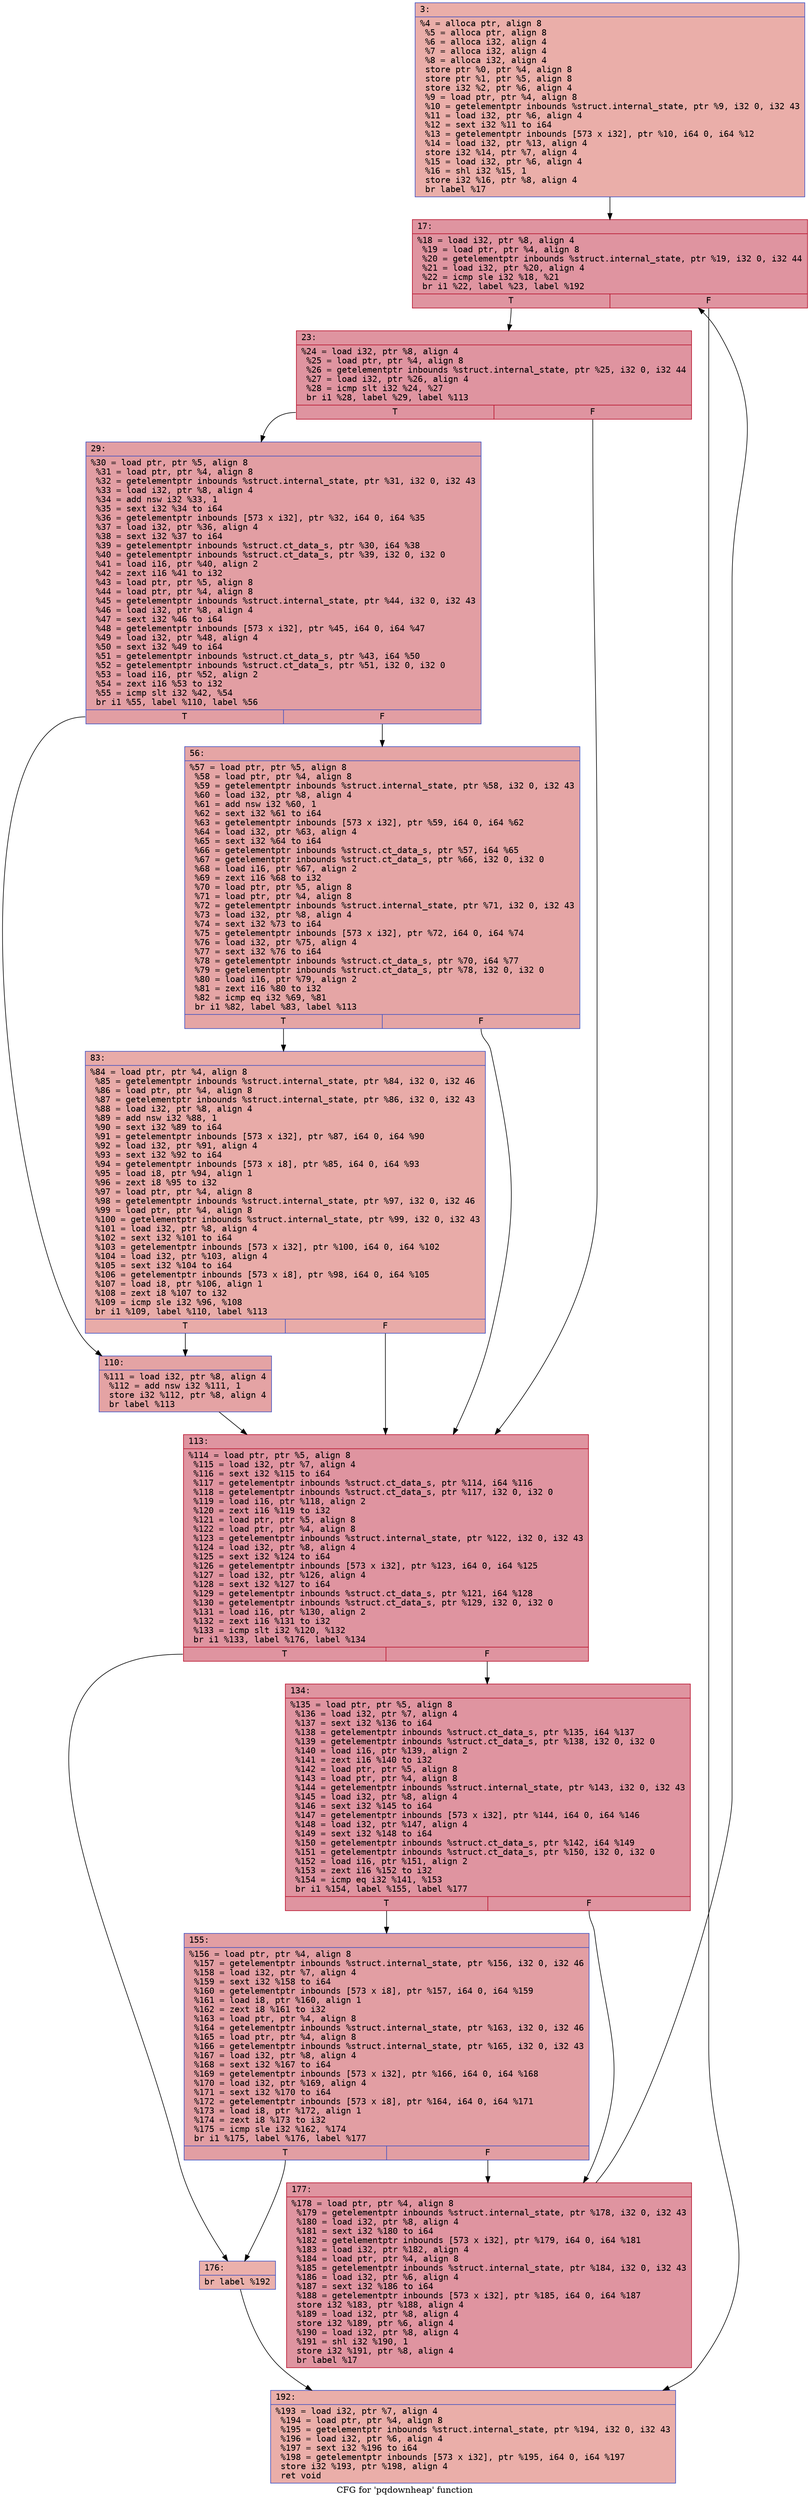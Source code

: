 digraph "CFG for 'pqdownheap' function" {
	label="CFG for 'pqdownheap' function";

	Node0x600002a45c20 [shape=record,color="#3d50c3ff", style=filled, fillcolor="#d0473d70" fontname="Courier",label="{3:\l|  %4 = alloca ptr, align 8\l  %5 = alloca ptr, align 8\l  %6 = alloca i32, align 4\l  %7 = alloca i32, align 4\l  %8 = alloca i32, align 4\l  store ptr %0, ptr %4, align 8\l  store ptr %1, ptr %5, align 8\l  store i32 %2, ptr %6, align 4\l  %9 = load ptr, ptr %4, align 8\l  %10 = getelementptr inbounds %struct.internal_state, ptr %9, i32 0, i32 43\l  %11 = load i32, ptr %6, align 4\l  %12 = sext i32 %11 to i64\l  %13 = getelementptr inbounds [573 x i32], ptr %10, i64 0, i64 %12\l  %14 = load i32, ptr %13, align 4\l  store i32 %14, ptr %7, align 4\l  %15 = load i32, ptr %6, align 4\l  %16 = shl i32 %15, 1\l  store i32 %16, ptr %8, align 4\l  br label %17\l}"];
	Node0x600002a45c20 -> Node0x600002a45c70[tooltip="3 -> 17\nProbability 100.00%" ];
	Node0x600002a45c70 [shape=record,color="#b70d28ff", style=filled, fillcolor="#b70d2870" fontname="Courier",label="{17:\l|  %18 = load i32, ptr %8, align 4\l  %19 = load ptr, ptr %4, align 8\l  %20 = getelementptr inbounds %struct.internal_state, ptr %19, i32 0, i32 44\l  %21 = load i32, ptr %20, align 4\l  %22 = icmp sle i32 %18, %21\l  br i1 %22, label %23, label %192\l|{<s0>T|<s1>F}}"];
	Node0x600002a45c70:s0 -> Node0x600002a45cc0[tooltip="17 -> 23\nProbability 96.88%" ];
	Node0x600002a45c70:s1 -> Node0x600002a45fe0[tooltip="17 -> 192\nProbability 3.12%" ];
	Node0x600002a45cc0 [shape=record,color="#b70d28ff", style=filled, fillcolor="#b70d2870" fontname="Courier",label="{23:\l|  %24 = load i32, ptr %8, align 4\l  %25 = load ptr, ptr %4, align 8\l  %26 = getelementptr inbounds %struct.internal_state, ptr %25, i32 0, i32 44\l  %27 = load i32, ptr %26, align 4\l  %28 = icmp slt i32 %24, %27\l  br i1 %28, label %29, label %113\l|{<s0>T|<s1>F}}"];
	Node0x600002a45cc0:s0 -> Node0x600002a45d10[tooltip="23 -> 29\nProbability 50.00%" ];
	Node0x600002a45cc0:s1 -> Node0x600002a45e50[tooltip="23 -> 113\nProbability 50.00%" ];
	Node0x600002a45d10 [shape=record,color="#3d50c3ff", style=filled, fillcolor="#be242e70" fontname="Courier",label="{29:\l|  %30 = load ptr, ptr %5, align 8\l  %31 = load ptr, ptr %4, align 8\l  %32 = getelementptr inbounds %struct.internal_state, ptr %31, i32 0, i32 43\l  %33 = load i32, ptr %8, align 4\l  %34 = add nsw i32 %33, 1\l  %35 = sext i32 %34 to i64\l  %36 = getelementptr inbounds [573 x i32], ptr %32, i64 0, i64 %35\l  %37 = load i32, ptr %36, align 4\l  %38 = sext i32 %37 to i64\l  %39 = getelementptr inbounds %struct.ct_data_s, ptr %30, i64 %38\l  %40 = getelementptr inbounds %struct.ct_data_s, ptr %39, i32 0, i32 0\l  %41 = load i16, ptr %40, align 2\l  %42 = zext i16 %41 to i32\l  %43 = load ptr, ptr %5, align 8\l  %44 = load ptr, ptr %4, align 8\l  %45 = getelementptr inbounds %struct.internal_state, ptr %44, i32 0, i32 43\l  %46 = load i32, ptr %8, align 4\l  %47 = sext i32 %46 to i64\l  %48 = getelementptr inbounds [573 x i32], ptr %45, i64 0, i64 %47\l  %49 = load i32, ptr %48, align 4\l  %50 = sext i32 %49 to i64\l  %51 = getelementptr inbounds %struct.ct_data_s, ptr %43, i64 %50\l  %52 = getelementptr inbounds %struct.ct_data_s, ptr %51, i32 0, i32 0\l  %53 = load i16, ptr %52, align 2\l  %54 = zext i16 %53 to i32\l  %55 = icmp slt i32 %42, %54\l  br i1 %55, label %110, label %56\l|{<s0>T|<s1>F}}"];
	Node0x600002a45d10:s0 -> Node0x600002a45e00[tooltip="29 -> 110\nProbability 50.00%" ];
	Node0x600002a45d10:s1 -> Node0x600002a45d60[tooltip="29 -> 56\nProbability 50.00%" ];
	Node0x600002a45d60 [shape=record,color="#3d50c3ff", style=filled, fillcolor="#c5333470" fontname="Courier",label="{56:\l|  %57 = load ptr, ptr %5, align 8\l  %58 = load ptr, ptr %4, align 8\l  %59 = getelementptr inbounds %struct.internal_state, ptr %58, i32 0, i32 43\l  %60 = load i32, ptr %8, align 4\l  %61 = add nsw i32 %60, 1\l  %62 = sext i32 %61 to i64\l  %63 = getelementptr inbounds [573 x i32], ptr %59, i64 0, i64 %62\l  %64 = load i32, ptr %63, align 4\l  %65 = sext i32 %64 to i64\l  %66 = getelementptr inbounds %struct.ct_data_s, ptr %57, i64 %65\l  %67 = getelementptr inbounds %struct.ct_data_s, ptr %66, i32 0, i32 0\l  %68 = load i16, ptr %67, align 2\l  %69 = zext i16 %68 to i32\l  %70 = load ptr, ptr %5, align 8\l  %71 = load ptr, ptr %4, align 8\l  %72 = getelementptr inbounds %struct.internal_state, ptr %71, i32 0, i32 43\l  %73 = load i32, ptr %8, align 4\l  %74 = sext i32 %73 to i64\l  %75 = getelementptr inbounds [573 x i32], ptr %72, i64 0, i64 %74\l  %76 = load i32, ptr %75, align 4\l  %77 = sext i32 %76 to i64\l  %78 = getelementptr inbounds %struct.ct_data_s, ptr %70, i64 %77\l  %79 = getelementptr inbounds %struct.ct_data_s, ptr %78, i32 0, i32 0\l  %80 = load i16, ptr %79, align 2\l  %81 = zext i16 %80 to i32\l  %82 = icmp eq i32 %69, %81\l  br i1 %82, label %83, label %113\l|{<s0>T|<s1>F}}"];
	Node0x600002a45d60:s0 -> Node0x600002a45db0[tooltip="56 -> 83\nProbability 50.00%" ];
	Node0x600002a45d60:s1 -> Node0x600002a45e50[tooltip="56 -> 113\nProbability 50.00%" ];
	Node0x600002a45db0 [shape=record,color="#3d50c3ff", style=filled, fillcolor="#cc403a70" fontname="Courier",label="{83:\l|  %84 = load ptr, ptr %4, align 8\l  %85 = getelementptr inbounds %struct.internal_state, ptr %84, i32 0, i32 46\l  %86 = load ptr, ptr %4, align 8\l  %87 = getelementptr inbounds %struct.internal_state, ptr %86, i32 0, i32 43\l  %88 = load i32, ptr %8, align 4\l  %89 = add nsw i32 %88, 1\l  %90 = sext i32 %89 to i64\l  %91 = getelementptr inbounds [573 x i32], ptr %87, i64 0, i64 %90\l  %92 = load i32, ptr %91, align 4\l  %93 = sext i32 %92 to i64\l  %94 = getelementptr inbounds [573 x i8], ptr %85, i64 0, i64 %93\l  %95 = load i8, ptr %94, align 1\l  %96 = zext i8 %95 to i32\l  %97 = load ptr, ptr %4, align 8\l  %98 = getelementptr inbounds %struct.internal_state, ptr %97, i32 0, i32 46\l  %99 = load ptr, ptr %4, align 8\l  %100 = getelementptr inbounds %struct.internal_state, ptr %99, i32 0, i32 43\l  %101 = load i32, ptr %8, align 4\l  %102 = sext i32 %101 to i64\l  %103 = getelementptr inbounds [573 x i32], ptr %100, i64 0, i64 %102\l  %104 = load i32, ptr %103, align 4\l  %105 = sext i32 %104 to i64\l  %106 = getelementptr inbounds [573 x i8], ptr %98, i64 0, i64 %105\l  %107 = load i8, ptr %106, align 1\l  %108 = zext i8 %107 to i32\l  %109 = icmp sle i32 %96, %108\l  br i1 %109, label %110, label %113\l|{<s0>T|<s1>F}}"];
	Node0x600002a45db0:s0 -> Node0x600002a45e00[tooltip="83 -> 110\nProbability 50.00%" ];
	Node0x600002a45db0:s1 -> Node0x600002a45e50[tooltip="83 -> 113\nProbability 50.00%" ];
	Node0x600002a45e00 [shape=record,color="#3d50c3ff", style=filled, fillcolor="#c32e3170" fontname="Courier",label="{110:\l|  %111 = load i32, ptr %8, align 4\l  %112 = add nsw i32 %111, 1\l  store i32 %112, ptr %8, align 4\l  br label %113\l}"];
	Node0x600002a45e00 -> Node0x600002a45e50[tooltip="110 -> 113\nProbability 100.00%" ];
	Node0x600002a45e50 [shape=record,color="#b70d28ff", style=filled, fillcolor="#b70d2870" fontname="Courier",label="{113:\l|  %114 = load ptr, ptr %5, align 8\l  %115 = load i32, ptr %7, align 4\l  %116 = sext i32 %115 to i64\l  %117 = getelementptr inbounds %struct.ct_data_s, ptr %114, i64 %116\l  %118 = getelementptr inbounds %struct.ct_data_s, ptr %117, i32 0, i32 0\l  %119 = load i16, ptr %118, align 2\l  %120 = zext i16 %119 to i32\l  %121 = load ptr, ptr %5, align 8\l  %122 = load ptr, ptr %4, align 8\l  %123 = getelementptr inbounds %struct.internal_state, ptr %122, i32 0, i32 43\l  %124 = load i32, ptr %8, align 4\l  %125 = sext i32 %124 to i64\l  %126 = getelementptr inbounds [573 x i32], ptr %123, i64 0, i64 %125\l  %127 = load i32, ptr %126, align 4\l  %128 = sext i32 %127 to i64\l  %129 = getelementptr inbounds %struct.ct_data_s, ptr %121, i64 %128\l  %130 = getelementptr inbounds %struct.ct_data_s, ptr %129, i32 0, i32 0\l  %131 = load i16, ptr %130, align 2\l  %132 = zext i16 %131 to i32\l  %133 = icmp slt i32 %120, %132\l  br i1 %133, label %176, label %134\l|{<s0>T|<s1>F}}"];
	Node0x600002a45e50:s0 -> Node0x600002a45f40[tooltip="113 -> 176\nProbability 3.12%" ];
	Node0x600002a45e50:s1 -> Node0x600002a45ea0[tooltip="113 -> 134\nProbability 96.88%" ];
	Node0x600002a45ea0 [shape=record,color="#b70d28ff", style=filled, fillcolor="#b70d2870" fontname="Courier",label="{134:\l|  %135 = load ptr, ptr %5, align 8\l  %136 = load i32, ptr %7, align 4\l  %137 = sext i32 %136 to i64\l  %138 = getelementptr inbounds %struct.ct_data_s, ptr %135, i64 %137\l  %139 = getelementptr inbounds %struct.ct_data_s, ptr %138, i32 0, i32 0\l  %140 = load i16, ptr %139, align 2\l  %141 = zext i16 %140 to i32\l  %142 = load ptr, ptr %5, align 8\l  %143 = load ptr, ptr %4, align 8\l  %144 = getelementptr inbounds %struct.internal_state, ptr %143, i32 0, i32 43\l  %145 = load i32, ptr %8, align 4\l  %146 = sext i32 %145 to i64\l  %147 = getelementptr inbounds [573 x i32], ptr %144, i64 0, i64 %146\l  %148 = load i32, ptr %147, align 4\l  %149 = sext i32 %148 to i64\l  %150 = getelementptr inbounds %struct.ct_data_s, ptr %142, i64 %149\l  %151 = getelementptr inbounds %struct.ct_data_s, ptr %150, i32 0, i32 0\l  %152 = load i16, ptr %151, align 2\l  %153 = zext i16 %152 to i32\l  %154 = icmp eq i32 %141, %153\l  br i1 %154, label %155, label %177\l|{<s0>T|<s1>F}}"];
	Node0x600002a45ea0:s0 -> Node0x600002a45ef0[tooltip="134 -> 155\nProbability 50.00%" ];
	Node0x600002a45ea0:s1 -> Node0x600002a45f90[tooltip="134 -> 177\nProbability 50.00%" ];
	Node0x600002a45ef0 [shape=record,color="#3d50c3ff", style=filled, fillcolor="#be242e70" fontname="Courier",label="{155:\l|  %156 = load ptr, ptr %4, align 8\l  %157 = getelementptr inbounds %struct.internal_state, ptr %156, i32 0, i32 46\l  %158 = load i32, ptr %7, align 4\l  %159 = sext i32 %158 to i64\l  %160 = getelementptr inbounds [573 x i8], ptr %157, i64 0, i64 %159\l  %161 = load i8, ptr %160, align 1\l  %162 = zext i8 %161 to i32\l  %163 = load ptr, ptr %4, align 8\l  %164 = getelementptr inbounds %struct.internal_state, ptr %163, i32 0, i32 46\l  %165 = load ptr, ptr %4, align 8\l  %166 = getelementptr inbounds %struct.internal_state, ptr %165, i32 0, i32 43\l  %167 = load i32, ptr %8, align 4\l  %168 = sext i32 %167 to i64\l  %169 = getelementptr inbounds [573 x i32], ptr %166, i64 0, i64 %168\l  %170 = load i32, ptr %169, align 4\l  %171 = sext i32 %170 to i64\l  %172 = getelementptr inbounds [573 x i8], ptr %164, i64 0, i64 %171\l  %173 = load i8, ptr %172, align 1\l  %174 = zext i8 %173 to i32\l  %175 = icmp sle i32 %162, %174\l  br i1 %175, label %176, label %177\l|{<s0>T|<s1>F}}"];
	Node0x600002a45ef0:s0 -> Node0x600002a45f40[tooltip="155 -> 176\nProbability 3.12%" ];
	Node0x600002a45ef0:s1 -> Node0x600002a45f90[tooltip="155 -> 177\nProbability 96.88%" ];
	Node0x600002a45f40 [shape=record,color="#3d50c3ff", style=filled, fillcolor="#d24b4070" fontname="Courier",label="{176:\l|  br label %192\l}"];
	Node0x600002a45f40 -> Node0x600002a45fe0[tooltip="176 -> 192\nProbability 100.00%" ];
	Node0x600002a45f90 [shape=record,color="#b70d28ff", style=filled, fillcolor="#b70d2870" fontname="Courier",label="{177:\l|  %178 = load ptr, ptr %4, align 8\l  %179 = getelementptr inbounds %struct.internal_state, ptr %178, i32 0, i32 43\l  %180 = load i32, ptr %8, align 4\l  %181 = sext i32 %180 to i64\l  %182 = getelementptr inbounds [573 x i32], ptr %179, i64 0, i64 %181\l  %183 = load i32, ptr %182, align 4\l  %184 = load ptr, ptr %4, align 8\l  %185 = getelementptr inbounds %struct.internal_state, ptr %184, i32 0, i32 43\l  %186 = load i32, ptr %6, align 4\l  %187 = sext i32 %186 to i64\l  %188 = getelementptr inbounds [573 x i32], ptr %185, i64 0, i64 %187\l  store i32 %183, ptr %188, align 4\l  %189 = load i32, ptr %8, align 4\l  store i32 %189, ptr %6, align 4\l  %190 = load i32, ptr %8, align 4\l  %191 = shl i32 %190, 1\l  store i32 %191, ptr %8, align 4\l  br label %17\l}"];
	Node0x600002a45f90 -> Node0x600002a45c70[tooltip="177 -> 17\nProbability 100.00%" ];
	Node0x600002a45fe0 [shape=record,color="#3d50c3ff", style=filled, fillcolor="#d0473d70" fontname="Courier",label="{192:\l|  %193 = load i32, ptr %7, align 4\l  %194 = load ptr, ptr %4, align 8\l  %195 = getelementptr inbounds %struct.internal_state, ptr %194, i32 0, i32 43\l  %196 = load i32, ptr %6, align 4\l  %197 = sext i32 %196 to i64\l  %198 = getelementptr inbounds [573 x i32], ptr %195, i64 0, i64 %197\l  store i32 %193, ptr %198, align 4\l  ret void\l}"];
}
